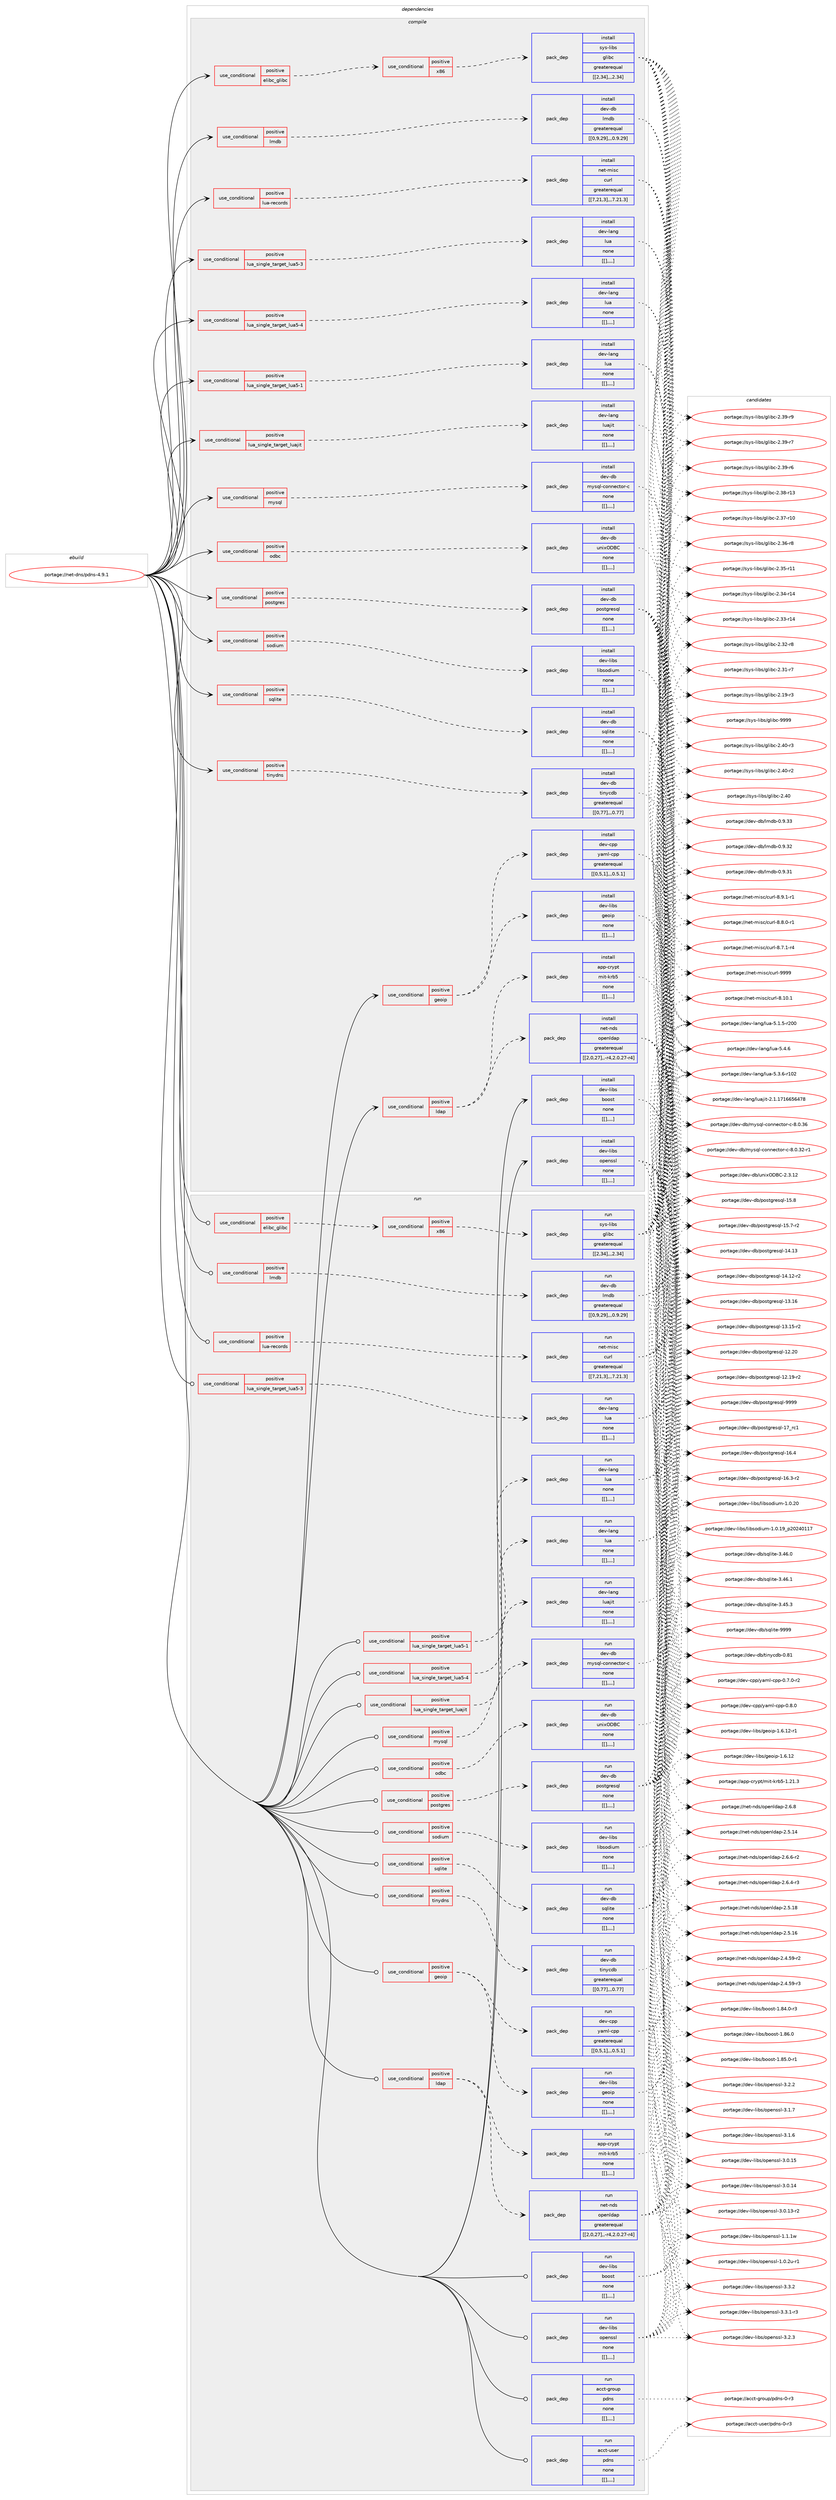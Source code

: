 digraph prolog {

# *************
# Graph options
# *************

newrank=true;
concentrate=true;
compound=true;
graph [rankdir=LR,fontname=Helvetica,fontsize=10,ranksep=1.5];#, ranksep=2.5, nodesep=0.2];
edge  [arrowhead=vee];
node  [fontname=Helvetica,fontsize=10];

# **********
# The ebuild
# **********

subgraph cluster_leftcol {
color=gray;
label=<<i>ebuild</i>>;
id [label="portage://net-dns/pdns-4.9.1", color=red, width=4, href="../net-dns/pdns-4.9.1.svg"];
}

# ****************
# The dependencies
# ****************

subgraph cluster_midcol {
color=gray;
label=<<i>dependencies</i>>;
subgraph cluster_compile {
fillcolor="#eeeeee";
style=filled;
label=<<i>compile</i>>;
subgraph cond94053 {
dependency357903 [label=<<TABLE BORDER="0" CELLBORDER="1" CELLSPACING="0" CELLPADDING="4"><TR><TD ROWSPAN="3" CELLPADDING="10">use_conditional</TD></TR><TR><TD>positive</TD></TR><TR><TD>elibc_glibc</TD></TR></TABLE>>, shape=none, color=red];
subgraph cond94054 {
dependency357904 [label=<<TABLE BORDER="0" CELLBORDER="1" CELLSPACING="0" CELLPADDING="4"><TR><TD ROWSPAN="3" CELLPADDING="10">use_conditional</TD></TR><TR><TD>positive</TD></TR><TR><TD>x86</TD></TR></TABLE>>, shape=none, color=red];
subgraph pack261220 {
dependency357905 [label=<<TABLE BORDER="0" CELLBORDER="1" CELLSPACING="0" CELLPADDING="4" WIDTH="220"><TR><TD ROWSPAN="6" CELLPADDING="30">pack_dep</TD></TR><TR><TD WIDTH="110">install</TD></TR><TR><TD>sys-libs</TD></TR><TR><TD>glibc</TD></TR><TR><TD>greaterequal</TD></TR><TR><TD>[[2,34],,,2.34]</TD></TR></TABLE>>, shape=none, color=blue];
}
dependency357904:e -> dependency357905:w [weight=20,style="dashed",arrowhead="vee"];
}
dependency357903:e -> dependency357904:w [weight=20,style="dashed",arrowhead="vee"];
}
id:e -> dependency357903:w [weight=20,style="solid",arrowhead="vee"];
subgraph cond94055 {
dependency357906 [label=<<TABLE BORDER="0" CELLBORDER="1" CELLSPACING="0" CELLPADDING="4"><TR><TD ROWSPAN="3" CELLPADDING="10">use_conditional</TD></TR><TR><TD>positive</TD></TR><TR><TD>geoip</TD></TR></TABLE>>, shape=none, color=red];
subgraph pack261221 {
dependency357907 [label=<<TABLE BORDER="0" CELLBORDER="1" CELLSPACING="0" CELLPADDING="4" WIDTH="220"><TR><TD ROWSPAN="6" CELLPADDING="30">pack_dep</TD></TR><TR><TD WIDTH="110">install</TD></TR><TR><TD>dev-cpp</TD></TR><TR><TD>yaml-cpp</TD></TR><TR><TD>greaterequal</TD></TR><TR><TD>[[0,5,1],,,0.5.1]</TD></TR></TABLE>>, shape=none, color=blue];
}
dependency357906:e -> dependency357907:w [weight=20,style="dashed",arrowhead="vee"];
subgraph pack261222 {
dependency357908 [label=<<TABLE BORDER="0" CELLBORDER="1" CELLSPACING="0" CELLPADDING="4" WIDTH="220"><TR><TD ROWSPAN="6" CELLPADDING="30">pack_dep</TD></TR><TR><TD WIDTH="110">install</TD></TR><TR><TD>dev-libs</TD></TR><TR><TD>geoip</TD></TR><TR><TD>none</TD></TR><TR><TD>[[],,,,]</TD></TR></TABLE>>, shape=none, color=blue];
}
dependency357906:e -> dependency357908:w [weight=20,style="dashed",arrowhead="vee"];
}
id:e -> dependency357906:w [weight=20,style="solid",arrowhead="vee"];
subgraph cond94056 {
dependency357909 [label=<<TABLE BORDER="0" CELLBORDER="1" CELLSPACING="0" CELLPADDING="4"><TR><TD ROWSPAN="3" CELLPADDING="10">use_conditional</TD></TR><TR><TD>positive</TD></TR><TR><TD>ldap</TD></TR></TABLE>>, shape=none, color=red];
subgraph pack261223 {
dependency357910 [label=<<TABLE BORDER="0" CELLBORDER="1" CELLSPACING="0" CELLPADDING="4" WIDTH="220"><TR><TD ROWSPAN="6" CELLPADDING="30">pack_dep</TD></TR><TR><TD WIDTH="110">install</TD></TR><TR><TD>net-nds</TD></TR><TR><TD>openldap</TD></TR><TR><TD>greaterequal</TD></TR><TR><TD>[[2,0,27],,-r4,2.0.27-r4]</TD></TR></TABLE>>, shape=none, color=blue];
}
dependency357909:e -> dependency357910:w [weight=20,style="dashed",arrowhead="vee"];
subgraph pack261224 {
dependency357911 [label=<<TABLE BORDER="0" CELLBORDER="1" CELLSPACING="0" CELLPADDING="4" WIDTH="220"><TR><TD ROWSPAN="6" CELLPADDING="30">pack_dep</TD></TR><TR><TD WIDTH="110">install</TD></TR><TR><TD>app-crypt</TD></TR><TR><TD>mit-krb5</TD></TR><TR><TD>none</TD></TR><TR><TD>[[],,,,]</TD></TR></TABLE>>, shape=none, color=blue];
}
dependency357909:e -> dependency357911:w [weight=20,style="dashed",arrowhead="vee"];
}
id:e -> dependency357909:w [weight=20,style="solid",arrowhead="vee"];
subgraph cond94057 {
dependency357912 [label=<<TABLE BORDER="0" CELLBORDER="1" CELLSPACING="0" CELLPADDING="4"><TR><TD ROWSPAN="3" CELLPADDING="10">use_conditional</TD></TR><TR><TD>positive</TD></TR><TR><TD>lmdb</TD></TR></TABLE>>, shape=none, color=red];
subgraph pack261225 {
dependency357913 [label=<<TABLE BORDER="0" CELLBORDER="1" CELLSPACING="0" CELLPADDING="4" WIDTH="220"><TR><TD ROWSPAN="6" CELLPADDING="30">pack_dep</TD></TR><TR><TD WIDTH="110">install</TD></TR><TR><TD>dev-db</TD></TR><TR><TD>lmdb</TD></TR><TR><TD>greaterequal</TD></TR><TR><TD>[[0,9,29],,,0.9.29]</TD></TR></TABLE>>, shape=none, color=blue];
}
dependency357912:e -> dependency357913:w [weight=20,style="dashed",arrowhead="vee"];
}
id:e -> dependency357912:w [weight=20,style="solid",arrowhead="vee"];
subgraph cond94058 {
dependency357914 [label=<<TABLE BORDER="0" CELLBORDER="1" CELLSPACING="0" CELLPADDING="4"><TR><TD ROWSPAN="3" CELLPADDING="10">use_conditional</TD></TR><TR><TD>positive</TD></TR><TR><TD>lua-records</TD></TR></TABLE>>, shape=none, color=red];
subgraph pack261226 {
dependency357915 [label=<<TABLE BORDER="0" CELLBORDER="1" CELLSPACING="0" CELLPADDING="4" WIDTH="220"><TR><TD ROWSPAN="6" CELLPADDING="30">pack_dep</TD></TR><TR><TD WIDTH="110">install</TD></TR><TR><TD>net-misc</TD></TR><TR><TD>curl</TD></TR><TR><TD>greaterequal</TD></TR><TR><TD>[[7,21,3],,,7.21.3]</TD></TR></TABLE>>, shape=none, color=blue];
}
dependency357914:e -> dependency357915:w [weight=20,style="dashed",arrowhead="vee"];
}
id:e -> dependency357914:w [weight=20,style="solid",arrowhead="vee"];
subgraph cond94059 {
dependency357916 [label=<<TABLE BORDER="0" CELLBORDER="1" CELLSPACING="0" CELLPADDING="4"><TR><TD ROWSPAN="3" CELLPADDING="10">use_conditional</TD></TR><TR><TD>positive</TD></TR><TR><TD>lua_single_target_lua5-1</TD></TR></TABLE>>, shape=none, color=red];
subgraph pack261227 {
dependency357917 [label=<<TABLE BORDER="0" CELLBORDER="1" CELLSPACING="0" CELLPADDING="4" WIDTH="220"><TR><TD ROWSPAN="6" CELLPADDING="30">pack_dep</TD></TR><TR><TD WIDTH="110">install</TD></TR><TR><TD>dev-lang</TD></TR><TR><TD>lua</TD></TR><TR><TD>none</TD></TR><TR><TD>[[],,,,]</TD></TR></TABLE>>, shape=none, color=blue];
}
dependency357916:e -> dependency357917:w [weight=20,style="dashed",arrowhead="vee"];
}
id:e -> dependency357916:w [weight=20,style="solid",arrowhead="vee"];
subgraph cond94060 {
dependency357918 [label=<<TABLE BORDER="0" CELLBORDER="1" CELLSPACING="0" CELLPADDING="4"><TR><TD ROWSPAN="3" CELLPADDING="10">use_conditional</TD></TR><TR><TD>positive</TD></TR><TR><TD>lua_single_target_lua5-3</TD></TR></TABLE>>, shape=none, color=red];
subgraph pack261228 {
dependency357919 [label=<<TABLE BORDER="0" CELLBORDER="1" CELLSPACING="0" CELLPADDING="4" WIDTH="220"><TR><TD ROWSPAN="6" CELLPADDING="30">pack_dep</TD></TR><TR><TD WIDTH="110">install</TD></TR><TR><TD>dev-lang</TD></TR><TR><TD>lua</TD></TR><TR><TD>none</TD></TR><TR><TD>[[],,,,]</TD></TR></TABLE>>, shape=none, color=blue];
}
dependency357918:e -> dependency357919:w [weight=20,style="dashed",arrowhead="vee"];
}
id:e -> dependency357918:w [weight=20,style="solid",arrowhead="vee"];
subgraph cond94061 {
dependency357920 [label=<<TABLE BORDER="0" CELLBORDER="1" CELLSPACING="0" CELLPADDING="4"><TR><TD ROWSPAN="3" CELLPADDING="10">use_conditional</TD></TR><TR><TD>positive</TD></TR><TR><TD>lua_single_target_lua5-4</TD></TR></TABLE>>, shape=none, color=red];
subgraph pack261229 {
dependency357921 [label=<<TABLE BORDER="0" CELLBORDER="1" CELLSPACING="0" CELLPADDING="4" WIDTH="220"><TR><TD ROWSPAN="6" CELLPADDING="30">pack_dep</TD></TR><TR><TD WIDTH="110">install</TD></TR><TR><TD>dev-lang</TD></TR><TR><TD>lua</TD></TR><TR><TD>none</TD></TR><TR><TD>[[],,,,]</TD></TR></TABLE>>, shape=none, color=blue];
}
dependency357920:e -> dependency357921:w [weight=20,style="dashed",arrowhead="vee"];
}
id:e -> dependency357920:w [weight=20,style="solid",arrowhead="vee"];
subgraph cond94062 {
dependency357922 [label=<<TABLE BORDER="0" CELLBORDER="1" CELLSPACING="0" CELLPADDING="4"><TR><TD ROWSPAN="3" CELLPADDING="10">use_conditional</TD></TR><TR><TD>positive</TD></TR><TR><TD>lua_single_target_luajit</TD></TR></TABLE>>, shape=none, color=red];
subgraph pack261230 {
dependency357923 [label=<<TABLE BORDER="0" CELLBORDER="1" CELLSPACING="0" CELLPADDING="4" WIDTH="220"><TR><TD ROWSPAN="6" CELLPADDING="30">pack_dep</TD></TR><TR><TD WIDTH="110">install</TD></TR><TR><TD>dev-lang</TD></TR><TR><TD>luajit</TD></TR><TR><TD>none</TD></TR><TR><TD>[[],,,,]</TD></TR></TABLE>>, shape=none, color=blue];
}
dependency357922:e -> dependency357923:w [weight=20,style="dashed",arrowhead="vee"];
}
id:e -> dependency357922:w [weight=20,style="solid",arrowhead="vee"];
subgraph cond94063 {
dependency357924 [label=<<TABLE BORDER="0" CELLBORDER="1" CELLSPACING="0" CELLPADDING="4"><TR><TD ROWSPAN="3" CELLPADDING="10">use_conditional</TD></TR><TR><TD>positive</TD></TR><TR><TD>mysql</TD></TR></TABLE>>, shape=none, color=red];
subgraph pack261231 {
dependency357925 [label=<<TABLE BORDER="0" CELLBORDER="1" CELLSPACING="0" CELLPADDING="4" WIDTH="220"><TR><TD ROWSPAN="6" CELLPADDING="30">pack_dep</TD></TR><TR><TD WIDTH="110">install</TD></TR><TR><TD>dev-db</TD></TR><TR><TD>mysql-connector-c</TD></TR><TR><TD>none</TD></TR><TR><TD>[[],,,,]</TD></TR></TABLE>>, shape=none, color=blue];
}
dependency357924:e -> dependency357925:w [weight=20,style="dashed",arrowhead="vee"];
}
id:e -> dependency357924:w [weight=20,style="solid",arrowhead="vee"];
subgraph cond94064 {
dependency357926 [label=<<TABLE BORDER="0" CELLBORDER="1" CELLSPACING="0" CELLPADDING="4"><TR><TD ROWSPAN="3" CELLPADDING="10">use_conditional</TD></TR><TR><TD>positive</TD></TR><TR><TD>odbc</TD></TR></TABLE>>, shape=none, color=red];
subgraph pack261232 {
dependency357927 [label=<<TABLE BORDER="0" CELLBORDER="1" CELLSPACING="0" CELLPADDING="4" WIDTH="220"><TR><TD ROWSPAN="6" CELLPADDING="30">pack_dep</TD></TR><TR><TD WIDTH="110">install</TD></TR><TR><TD>dev-db</TD></TR><TR><TD>unixODBC</TD></TR><TR><TD>none</TD></TR><TR><TD>[[],,,,]</TD></TR></TABLE>>, shape=none, color=blue];
}
dependency357926:e -> dependency357927:w [weight=20,style="dashed",arrowhead="vee"];
}
id:e -> dependency357926:w [weight=20,style="solid",arrowhead="vee"];
subgraph cond94065 {
dependency357928 [label=<<TABLE BORDER="0" CELLBORDER="1" CELLSPACING="0" CELLPADDING="4"><TR><TD ROWSPAN="3" CELLPADDING="10">use_conditional</TD></TR><TR><TD>positive</TD></TR><TR><TD>postgres</TD></TR></TABLE>>, shape=none, color=red];
subgraph pack261233 {
dependency357929 [label=<<TABLE BORDER="0" CELLBORDER="1" CELLSPACING="0" CELLPADDING="4" WIDTH="220"><TR><TD ROWSPAN="6" CELLPADDING="30">pack_dep</TD></TR><TR><TD WIDTH="110">install</TD></TR><TR><TD>dev-db</TD></TR><TR><TD>postgresql</TD></TR><TR><TD>none</TD></TR><TR><TD>[[],,,,]</TD></TR></TABLE>>, shape=none, color=blue];
}
dependency357928:e -> dependency357929:w [weight=20,style="dashed",arrowhead="vee"];
}
id:e -> dependency357928:w [weight=20,style="solid",arrowhead="vee"];
subgraph cond94066 {
dependency357930 [label=<<TABLE BORDER="0" CELLBORDER="1" CELLSPACING="0" CELLPADDING="4"><TR><TD ROWSPAN="3" CELLPADDING="10">use_conditional</TD></TR><TR><TD>positive</TD></TR><TR><TD>sodium</TD></TR></TABLE>>, shape=none, color=red];
subgraph pack261234 {
dependency357931 [label=<<TABLE BORDER="0" CELLBORDER="1" CELLSPACING="0" CELLPADDING="4" WIDTH="220"><TR><TD ROWSPAN="6" CELLPADDING="30">pack_dep</TD></TR><TR><TD WIDTH="110">install</TD></TR><TR><TD>dev-libs</TD></TR><TR><TD>libsodium</TD></TR><TR><TD>none</TD></TR><TR><TD>[[],,,,]</TD></TR></TABLE>>, shape=none, color=blue];
}
dependency357930:e -> dependency357931:w [weight=20,style="dashed",arrowhead="vee"];
}
id:e -> dependency357930:w [weight=20,style="solid",arrowhead="vee"];
subgraph cond94067 {
dependency357932 [label=<<TABLE BORDER="0" CELLBORDER="1" CELLSPACING="0" CELLPADDING="4"><TR><TD ROWSPAN="3" CELLPADDING="10">use_conditional</TD></TR><TR><TD>positive</TD></TR><TR><TD>sqlite</TD></TR></TABLE>>, shape=none, color=red];
subgraph pack261235 {
dependency357933 [label=<<TABLE BORDER="0" CELLBORDER="1" CELLSPACING="0" CELLPADDING="4" WIDTH="220"><TR><TD ROWSPAN="6" CELLPADDING="30">pack_dep</TD></TR><TR><TD WIDTH="110">install</TD></TR><TR><TD>dev-db</TD></TR><TR><TD>sqlite</TD></TR><TR><TD>none</TD></TR><TR><TD>[[],,,,]</TD></TR></TABLE>>, shape=none, color=blue];
}
dependency357932:e -> dependency357933:w [weight=20,style="dashed",arrowhead="vee"];
}
id:e -> dependency357932:w [weight=20,style="solid",arrowhead="vee"];
subgraph cond94068 {
dependency357934 [label=<<TABLE BORDER="0" CELLBORDER="1" CELLSPACING="0" CELLPADDING="4"><TR><TD ROWSPAN="3" CELLPADDING="10">use_conditional</TD></TR><TR><TD>positive</TD></TR><TR><TD>tinydns</TD></TR></TABLE>>, shape=none, color=red];
subgraph pack261236 {
dependency357935 [label=<<TABLE BORDER="0" CELLBORDER="1" CELLSPACING="0" CELLPADDING="4" WIDTH="220"><TR><TD ROWSPAN="6" CELLPADDING="30">pack_dep</TD></TR><TR><TD WIDTH="110">install</TD></TR><TR><TD>dev-db</TD></TR><TR><TD>tinycdb</TD></TR><TR><TD>greaterequal</TD></TR><TR><TD>[[0,77],,,0.77]</TD></TR></TABLE>>, shape=none, color=blue];
}
dependency357934:e -> dependency357935:w [weight=20,style="dashed",arrowhead="vee"];
}
id:e -> dependency357934:w [weight=20,style="solid",arrowhead="vee"];
subgraph pack261237 {
dependency357936 [label=<<TABLE BORDER="0" CELLBORDER="1" CELLSPACING="0" CELLPADDING="4" WIDTH="220"><TR><TD ROWSPAN="6" CELLPADDING="30">pack_dep</TD></TR><TR><TD WIDTH="110">install</TD></TR><TR><TD>dev-libs</TD></TR><TR><TD>boost</TD></TR><TR><TD>none</TD></TR><TR><TD>[[],,,,]</TD></TR></TABLE>>, shape=none, color=blue];
}
id:e -> dependency357936:w [weight=20,style="solid",arrowhead="vee"];
subgraph pack261238 {
dependency357937 [label=<<TABLE BORDER="0" CELLBORDER="1" CELLSPACING="0" CELLPADDING="4" WIDTH="220"><TR><TD ROWSPAN="6" CELLPADDING="30">pack_dep</TD></TR><TR><TD WIDTH="110">install</TD></TR><TR><TD>dev-libs</TD></TR><TR><TD>openssl</TD></TR><TR><TD>none</TD></TR><TR><TD>[[],,,,]</TD></TR></TABLE>>, shape=none, color=blue];
}
id:e -> dependency357937:w [weight=20,style="solid",arrowhead="vee"];
}
subgraph cluster_compileandrun {
fillcolor="#eeeeee";
style=filled;
label=<<i>compile and run</i>>;
}
subgraph cluster_run {
fillcolor="#eeeeee";
style=filled;
label=<<i>run</i>>;
subgraph cond94069 {
dependency357938 [label=<<TABLE BORDER="0" CELLBORDER="1" CELLSPACING="0" CELLPADDING="4"><TR><TD ROWSPAN="3" CELLPADDING="10">use_conditional</TD></TR><TR><TD>positive</TD></TR><TR><TD>elibc_glibc</TD></TR></TABLE>>, shape=none, color=red];
subgraph cond94070 {
dependency357939 [label=<<TABLE BORDER="0" CELLBORDER="1" CELLSPACING="0" CELLPADDING="4"><TR><TD ROWSPAN="3" CELLPADDING="10">use_conditional</TD></TR><TR><TD>positive</TD></TR><TR><TD>x86</TD></TR></TABLE>>, shape=none, color=red];
subgraph pack261239 {
dependency357940 [label=<<TABLE BORDER="0" CELLBORDER="1" CELLSPACING="0" CELLPADDING="4" WIDTH="220"><TR><TD ROWSPAN="6" CELLPADDING="30">pack_dep</TD></TR><TR><TD WIDTH="110">run</TD></TR><TR><TD>sys-libs</TD></TR><TR><TD>glibc</TD></TR><TR><TD>greaterequal</TD></TR><TR><TD>[[2,34],,,2.34]</TD></TR></TABLE>>, shape=none, color=blue];
}
dependency357939:e -> dependency357940:w [weight=20,style="dashed",arrowhead="vee"];
}
dependency357938:e -> dependency357939:w [weight=20,style="dashed",arrowhead="vee"];
}
id:e -> dependency357938:w [weight=20,style="solid",arrowhead="odot"];
subgraph cond94071 {
dependency357941 [label=<<TABLE BORDER="0" CELLBORDER="1" CELLSPACING="0" CELLPADDING="4"><TR><TD ROWSPAN="3" CELLPADDING="10">use_conditional</TD></TR><TR><TD>positive</TD></TR><TR><TD>geoip</TD></TR></TABLE>>, shape=none, color=red];
subgraph pack261240 {
dependency357942 [label=<<TABLE BORDER="0" CELLBORDER="1" CELLSPACING="0" CELLPADDING="4" WIDTH="220"><TR><TD ROWSPAN="6" CELLPADDING="30">pack_dep</TD></TR><TR><TD WIDTH="110">run</TD></TR><TR><TD>dev-cpp</TD></TR><TR><TD>yaml-cpp</TD></TR><TR><TD>greaterequal</TD></TR><TR><TD>[[0,5,1],,,0.5.1]</TD></TR></TABLE>>, shape=none, color=blue];
}
dependency357941:e -> dependency357942:w [weight=20,style="dashed",arrowhead="vee"];
subgraph pack261241 {
dependency357943 [label=<<TABLE BORDER="0" CELLBORDER="1" CELLSPACING="0" CELLPADDING="4" WIDTH="220"><TR><TD ROWSPAN="6" CELLPADDING="30">pack_dep</TD></TR><TR><TD WIDTH="110">run</TD></TR><TR><TD>dev-libs</TD></TR><TR><TD>geoip</TD></TR><TR><TD>none</TD></TR><TR><TD>[[],,,,]</TD></TR></TABLE>>, shape=none, color=blue];
}
dependency357941:e -> dependency357943:w [weight=20,style="dashed",arrowhead="vee"];
}
id:e -> dependency357941:w [weight=20,style="solid",arrowhead="odot"];
subgraph cond94072 {
dependency357944 [label=<<TABLE BORDER="0" CELLBORDER="1" CELLSPACING="0" CELLPADDING="4"><TR><TD ROWSPAN="3" CELLPADDING="10">use_conditional</TD></TR><TR><TD>positive</TD></TR><TR><TD>ldap</TD></TR></TABLE>>, shape=none, color=red];
subgraph pack261242 {
dependency357945 [label=<<TABLE BORDER="0" CELLBORDER="1" CELLSPACING="0" CELLPADDING="4" WIDTH="220"><TR><TD ROWSPAN="6" CELLPADDING="30">pack_dep</TD></TR><TR><TD WIDTH="110">run</TD></TR><TR><TD>net-nds</TD></TR><TR><TD>openldap</TD></TR><TR><TD>greaterequal</TD></TR><TR><TD>[[2,0,27],,-r4,2.0.27-r4]</TD></TR></TABLE>>, shape=none, color=blue];
}
dependency357944:e -> dependency357945:w [weight=20,style="dashed",arrowhead="vee"];
subgraph pack261243 {
dependency357946 [label=<<TABLE BORDER="0" CELLBORDER="1" CELLSPACING="0" CELLPADDING="4" WIDTH="220"><TR><TD ROWSPAN="6" CELLPADDING="30">pack_dep</TD></TR><TR><TD WIDTH="110">run</TD></TR><TR><TD>app-crypt</TD></TR><TR><TD>mit-krb5</TD></TR><TR><TD>none</TD></TR><TR><TD>[[],,,,]</TD></TR></TABLE>>, shape=none, color=blue];
}
dependency357944:e -> dependency357946:w [weight=20,style="dashed",arrowhead="vee"];
}
id:e -> dependency357944:w [weight=20,style="solid",arrowhead="odot"];
subgraph cond94073 {
dependency357947 [label=<<TABLE BORDER="0" CELLBORDER="1" CELLSPACING="0" CELLPADDING="4"><TR><TD ROWSPAN="3" CELLPADDING="10">use_conditional</TD></TR><TR><TD>positive</TD></TR><TR><TD>lmdb</TD></TR></TABLE>>, shape=none, color=red];
subgraph pack261244 {
dependency357948 [label=<<TABLE BORDER="0" CELLBORDER="1" CELLSPACING="0" CELLPADDING="4" WIDTH="220"><TR><TD ROWSPAN="6" CELLPADDING="30">pack_dep</TD></TR><TR><TD WIDTH="110">run</TD></TR><TR><TD>dev-db</TD></TR><TR><TD>lmdb</TD></TR><TR><TD>greaterequal</TD></TR><TR><TD>[[0,9,29],,,0.9.29]</TD></TR></TABLE>>, shape=none, color=blue];
}
dependency357947:e -> dependency357948:w [weight=20,style="dashed",arrowhead="vee"];
}
id:e -> dependency357947:w [weight=20,style="solid",arrowhead="odot"];
subgraph cond94074 {
dependency357949 [label=<<TABLE BORDER="0" CELLBORDER="1" CELLSPACING="0" CELLPADDING="4"><TR><TD ROWSPAN="3" CELLPADDING="10">use_conditional</TD></TR><TR><TD>positive</TD></TR><TR><TD>lua-records</TD></TR></TABLE>>, shape=none, color=red];
subgraph pack261245 {
dependency357950 [label=<<TABLE BORDER="0" CELLBORDER="1" CELLSPACING="0" CELLPADDING="4" WIDTH="220"><TR><TD ROWSPAN="6" CELLPADDING="30">pack_dep</TD></TR><TR><TD WIDTH="110">run</TD></TR><TR><TD>net-misc</TD></TR><TR><TD>curl</TD></TR><TR><TD>greaterequal</TD></TR><TR><TD>[[7,21,3],,,7.21.3]</TD></TR></TABLE>>, shape=none, color=blue];
}
dependency357949:e -> dependency357950:w [weight=20,style="dashed",arrowhead="vee"];
}
id:e -> dependency357949:w [weight=20,style="solid",arrowhead="odot"];
subgraph cond94075 {
dependency357951 [label=<<TABLE BORDER="0" CELLBORDER="1" CELLSPACING="0" CELLPADDING="4"><TR><TD ROWSPAN="3" CELLPADDING="10">use_conditional</TD></TR><TR><TD>positive</TD></TR><TR><TD>lua_single_target_lua5-1</TD></TR></TABLE>>, shape=none, color=red];
subgraph pack261246 {
dependency357952 [label=<<TABLE BORDER="0" CELLBORDER="1" CELLSPACING="0" CELLPADDING="4" WIDTH="220"><TR><TD ROWSPAN="6" CELLPADDING="30">pack_dep</TD></TR><TR><TD WIDTH="110">run</TD></TR><TR><TD>dev-lang</TD></TR><TR><TD>lua</TD></TR><TR><TD>none</TD></TR><TR><TD>[[],,,,]</TD></TR></TABLE>>, shape=none, color=blue];
}
dependency357951:e -> dependency357952:w [weight=20,style="dashed",arrowhead="vee"];
}
id:e -> dependency357951:w [weight=20,style="solid",arrowhead="odot"];
subgraph cond94076 {
dependency357953 [label=<<TABLE BORDER="0" CELLBORDER="1" CELLSPACING="0" CELLPADDING="4"><TR><TD ROWSPAN="3" CELLPADDING="10">use_conditional</TD></TR><TR><TD>positive</TD></TR><TR><TD>lua_single_target_lua5-3</TD></TR></TABLE>>, shape=none, color=red];
subgraph pack261247 {
dependency357954 [label=<<TABLE BORDER="0" CELLBORDER="1" CELLSPACING="0" CELLPADDING="4" WIDTH="220"><TR><TD ROWSPAN="6" CELLPADDING="30">pack_dep</TD></TR><TR><TD WIDTH="110">run</TD></TR><TR><TD>dev-lang</TD></TR><TR><TD>lua</TD></TR><TR><TD>none</TD></TR><TR><TD>[[],,,,]</TD></TR></TABLE>>, shape=none, color=blue];
}
dependency357953:e -> dependency357954:w [weight=20,style="dashed",arrowhead="vee"];
}
id:e -> dependency357953:w [weight=20,style="solid",arrowhead="odot"];
subgraph cond94077 {
dependency357955 [label=<<TABLE BORDER="0" CELLBORDER="1" CELLSPACING="0" CELLPADDING="4"><TR><TD ROWSPAN="3" CELLPADDING="10">use_conditional</TD></TR><TR><TD>positive</TD></TR><TR><TD>lua_single_target_lua5-4</TD></TR></TABLE>>, shape=none, color=red];
subgraph pack261248 {
dependency357956 [label=<<TABLE BORDER="0" CELLBORDER="1" CELLSPACING="0" CELLPADDING="4" WIDTH="220"><TR><TD ROWSPAN="6" CELLPADDING="30">pack_dep</TD></TR><TR><TD WIDTH="110">run</TD></TR><TR><TD>dev-lang</TD></TR><TR><TD>lua</TD></TR><TR><TD>none</TD></TR><TR><TD>[[],,,,]</TD></TR></TABLE>>, shape=none, color=blue];
}
dependency357955:e -> dependency357956:w [weight=20,style="dashed",arrowhead="vee"];
}
id:e -> dependency357955:w [weight=20,style="solid",arrowhead="odot"];
subgraph cond94078 {
dependency357957 [label=<<TABLE BORDER="0" CELLBORDER="1" CELLSPACING="0" CELLPADDING="4"><TR><TD ROWSPAN="3" CELLPADDING="10">use_conditional</TD></TR><TR><TD>positive</TD></TR><TR><TD>lua_single_target_luajit</TD></TR></TABLE>>, shape=none, color=red];
subgraph pack261249 {
dependency357958 [label=<<TABLE BORDER="0" CELLBORDER="1" CELLSPACING="0" CELLPADDING="4" WIDTH="220"><TR><TD ROWSPAN="6" CELLPADDING="30">pack_dep</TD></TR><TR><TD WIDTH="110">run</TD></TR><TR><TD>dev-lang</TD></TR><TR><TD>luajit</TD></TR><TR><TD>none</TD></TR><TR><TD>[[],,,,]</TD></TR></TABLE>>, shape=none, color=blue];
}
dependency357957:e -> dependency357958:w [weight=20,style="dashed",arrowhead="vee"];
}
id:e -> dependency357957:w [weight=20,style="solid",arrowhead="odot"];
subgraph cond94079 {
dependency357959 [label=<<TABLE BORDER="0" CELLBORDER="1" CELLSPACING="0" CELLPADDING="4"><TR><TD ROWSPAN="3" CELLPADDING="10">use_conditional</TD></TR><TR><TD>positive</TD></TR><TR><TD>mysql</TD></TR></TABLE>>, shape=none, color=red];
subgraph pack261250 {
dependency357960 [label=<<TABLE BORDER="0" CELLBORDER="1" CELLSPACING="0" CELLPADDING="4" WIDTH="220"><TR><TD ROWSPAN="6" CELLPADDING="30">pack_dep</TD></TR><TR><TD WIDTH="110">run</TD></TR><TR><TD>dev-db</TD></TR><TR><TD>mysql-connector-c</TD></TR><TR><TD>none</TD></TR><TR><TD>[[],,,,]</TD></TR></TABLE>>, shape=none, color=blue];
}
dependency357959:e -> dependency357960:w [weight=20,style="dashed",arrowhead="vee"];
}
id:e -> dependency357959:w [weight=20,style="solid",arrowhead="odot"];
subgraph cond94080 {
dependency357961 [label=<<TABLE BORDER="0" CELLBORDER="1" CELLSPACING="0" CELLPADDING="4"><TR><TD ROWSPAN="3" CELLPADDING="10">use_conditional</TD></TR><TR><TD>positive</TD></TR><TR><TD>odbc</TD></TR></TABLE>>, shape=none, color=red];
subgraph pack261251 {
dependency357962 [label=<<TABLE BORDER="0" CELLBORDER="1" CELLSPACING="0" CELLPADDING="4" WIDTH="220"><TR><TD ROWSPAN="6" CELLPADDING="30">pack_dep</TD></TR><TR><TD WIDTH="110">run</TD></TR><TR><TD>dev-db</TD></TR><TR><TD>unixODBC</TD></TR><TR><TD>none</TD></TR><TR><TD>[[],,,,]</TD></TR></TABLE>>, shape=none, color=blue];
}
dependency357961:e -> dependency357962:w [weight=20,style="dashed",arrowhead="vee"];
}
id:e -> dependency357961:w [weight=20,style="solid",arrowhead="odot"];
subgraph cond94081 {
dependency357963 [label=<<TABLE BORDER="0" CELLBORDER="1" CELLSPACING="0" CELLPADDING="4"><TR><TD ROWSPAN="3" CELLPADDING="10">use_conditional</TD></TR><TR><TD>positive</TD></TR><TR><TD>postgres</TD></TR></TABLE>>, shape=none, color=red];
subgraph pack261252 {
dependency357964 [label=<<TABLE BORDER="0" CELLBORDER="1" CELLSPACING="0" CELLPADDING="4" WIDTH="220"><TR><TD ROWSPAN="6" CELLPADDING="30">pack_dep</TD></TR><TR><TD WIDTH="110">run</TD></TR><TR><TD>dev-db</TD></TR><TR><TD>postgresql</TD></TR><TR><TD>none</TD></TR><TR><TD>[[],,,,]</TD></TR></TABLE>>, shape=none, color=blue];
}
dependency357963:e -> dependency357964:w [weight=20,style="dashed",arrowhead="vee"];
}
id:e -> dependency357963:w [weight=20,style="solid",arrowhead="odot"];
subgraph cond94082 {
dependency357965 [label=<<TABLE BORDER="0" CELLBORDER="1" CELLSPACING="0" CELLPADDING="4"><TR><TD ROWSPAN="3" CELLPADDING="10">use_conditional</TD></TR><TR><TD>positive</TD></TR><TR><TD>sodium</TD></TR></TABLE>>, shape=none, color=red];
subgraph pack261253 {
dependency357966 [label=<<TABLE BORDER="0" CELLBORDER="1" CELLSPACING="0" CELLPADDING="4" WIDTH="220"><TR><TD ROWSPAN="6" CELLPADDING="30">pack_dep</TD></TR><TR><TD WIDTH="110">run</TD></TR><TR><TD>dev-libs</TD></TR><TR><TD>libsodium</TD></TR><TR><TD>none</TD></TR><TR><TD>[[],,,,]</TD></TR></TABLE>>, shape=none, color=blue];
}
dependency357965:e -> dependency357966:w [weight=20,style="dashed",arrowhead="vee"];
}
id:e -> dependency357965:w [weight=20,style="solid",arrowhead="odot"];
subgraph cond94083 {
dependency357967 [label=<<TABLE BORDER="0" CELLBORDER="1" CELLSPACING="0" CELLPADDING="4"><TR><TD ROWSPAN="3" CELLPADDING="10">use_conditional</TD></TR><TR><TD>positive</TD></TR><TR><TD>sqlite</TD></TR></TABLE>>, shape=none, color=red];
subgraph pack261254 {
dependency357968 [label=<<TABLE BORDER="0" CELLBORDER="1" CELLSPACING="0" CELLPADDING="4" WIDTH="220"><TR><TD ROWSPAN="6" CELLPADDING="30">pack_dep</TD></TR><TR><TD WIDTH="110">run</TD></TR><TR><TD>dev-db</TD></TR><TR><TD>sqlite</TD></TR><TR><TD>none</TD></TR><TR><TD>[[],,,,]</TD></TR></TABLE>>, shape=none, color=blue];
}
dependency357967:e -> dependency357968:w [weight=20,style="dashed",arrowhead="vee"];
}
id:e -> dependency357967:w [weight=20,style="solid",arrowhead="odot"];
subgraph cond94084 {
dependency357969 [label=<<TABLE BORDER="0" CELLBORDER="1" CELLSPACING="0" CELLPADDING="4"><TR><TD ROWSPAN="3" CELLPADDING="10">use_conditional</TD></TR><TR><TD>positive</TD></TR><TR><TD>tinydns</TD></TR></TABLE>>, shape=none, color=red];
subgraph pack261255 {
dependency357970 [label=<<TABLE BORDER="0" CELLBORDER="1" CELLSPACING="0" CELLPADDING="4" WIDTH="220"><TR><TD ROWSPAN="6" CELLPADDING="30">pack_dep</TD></TR><TR><TD WIDTH="110">run</TD></TR><TR><TD>dev-db</TD></TR><TR><TD>tinycdb</TD></TR><TR><TD>greaterequal</TD></TR><TR><TD>[[0,77],,,0.77]</TD></TR></TABLE>>, shape=none, color=blue];
}
dependency357969:e -> dependency357970:w [weight=20,style="dashed",arrowhead="vee"];
}
id:e -> dependency357969:w [weight=20,style="solid",arrowhead="odot"];
subgraph pack261256 {
dependency357971 [label=<<TABLE BORDER="0" CELLBORDER="1" CELLSPACING="0" CELLPADDING="4" WIDTH="220"><TR><TD ROWSPAN="6" CELLPADDING="30">pack_dep</TD></TR><TR><TD WIDTH="110">run</TD></TR><TR><TD>acct-group</TD></TR><TR><TD>pdns</TD></TR><TR><TD>none</TD></TR><TR><TD>[[],,,,]</TD></TR></TABLE>>, shape=none, color=blue];
}
id:e -> dependency357971:w [weight=20,style="solid",arrowhead="odot"];
subgraph pack261257 {
dependency357972 [label=<<TABLE BORDER="0" CELLBORDER="1" CELLSPACING="0" CELLPADDING="4" WIDTH="220"><TR><TD ROWSPAN="6" CELLPADDING="30">pack_dep</TD></TR><TR><TD WIDTH="110">run</TD></TR><TR><TD>acct-user</TD></TR><TR><TD>pdns</TD></TR><TR><TD>none</TD></TR><TR><TD>[[],,,,]</TD></TR></TABLE>>, shape=none, color=blue];
}
id:e -> dependency357972:w [weight=20,style="solid",arrowhead="odot"];
subgraph pack261258 {
dependency357973 [label=<<TABLE BORDER="0" CELLBORDER="1" CELLSPACING="0" CELLPADDING="4" WIDTH="220"><TR><TD ROWSPAN="6" CELLPADDING="30">pack_dep</TD></TR><TR><TD WIDTH="110">run</TD></TR><TR><TD>dev-libs</TD></TR><TR><TD>boost</TD></TR><TR><TD>none</TD></TR><TR><TD>[[],,,,]</TD></TR></TABLE>>, shape=none, color=blue];
}
id:e -> dependency357973:w [weight=20,style="solid",arrowhead="odot"];
subgraph pack261259 {
dependency357974 [label=<<TABLE BORDER="0" CELLBORDER="1" CELLSPACING="0" CELLPADDING="4" WIDTH="220"><TR><TD ROWSPAN="6" CELLPADDING="30">pack_dep</TD></TR><TR><TD WIDTH="110">run</TD></TR><TR><TD>dev-libs</TD></TR><TR><TD>openssl</TD></TR><TR><TD>none</TD></TR><TR><TD>[[],,,,]</TD></TR></TABLE>>, shape=none, color=blue];
}
id:e -> dependency357974:w [weight=20,style="solid",arrowhead="odot"];
}
}

# **************
# The candidates
# **************

subgraph cluster_choices {
rank=same;
color=gray;
label=<<i>candidates</i>>;

subgraph choice261220 {
color=black;
nodesep=1;
choice11512111545108105981154710310810598994557575757 [label="portage://sys-libs/glibc-9999", color=red, width=4,href="../sys-libs/glibc-9999.svg"];
choice115121115451081059811547103108105989945504652484511451 [label="portage://sys-libs/glibc-2.40-r3", color=red, width=4,href="../sys-libs/glibc-2.40-r3.svg"];
choice115121115451081059811547103108105989945504652484511450 [label="portage://sys-libs/glibc-2.40-r2", color=red, width=4,href="../sys-libs/glibc-2.40-r2.svg"];
choice11512111545108105981154710310810598994550465248 [label="portage://sys-libs/glibc-2.40", color=red, width=4,href="../sys-libs/glibc-2.40.svg"];
choice115121115451081059811547103108105989945504651574511457 [label="portage://sys-libs/glibc-2.39-r9", color=red, width=4,href="../sys-libs/glibc-2.39-r9.svg"];
choice115121115451081059811547103108105989945504651574511455 [label="portage://sys-libs/glibc-2.39-r7", color=red, width=4,href="../sys-libs/glibc-2.39-r7.svg"];
choice115121115451081059811547103108105989945504651574511454 [label="portage://sys-libs/glibc-2.39-r6", color=red, width=4,href="../sys-libs/glibc-2.39-r6.svg"];
choice11512111545108105981154710310810598994550465156451144951 [label="portage://sys-libs/glibc-2.38-r13", color=red, width=4,href="../sys-libs/glibc-2.38-r13.svg"];
choice11512111545108105981154710310810598994550465155451144948 [label="portage://sys-libs/glibc-2.37-r10", color=red, width=4,href="../sys-libs/glibc-2.37-r10.svg"];
choice115121115451081059811547103108105989945504651544511456 [label="portage://sys-libs/glibc-2.36-r8", color=red, width=4,href="../sys-libs/glibc-2.36-r8.svg"];
choice11512111545108105981154710310810598994550465153451144949 [label="portage://sys-libs/glibc-2.35-r11", color=red, width=4,href="../sys-libs/glibc-2.35-r11.svg"];
choice11512111545108105981154710310810598994550465152451144952 [label="portage://sys-libs/glibc-2.34-r14", color=red, width=4,href="../sys-libs/glibc-2.34-r14.svg"];
choice11512111545108105981154710310810598994550465151451144952 [label="portage://sys-libs/glibc-2.33-r14", color=red, width=4,href="../sys-libs/glibc-2.33-r14.svg"];
choice115121115451081059811547103108105989945504651504511456 [label="portage://sys-libs/glibc-2.32-r8", color=red, width=4,href="../sys-libs/glibc-2.32-r8.svg"];
choice115121115451081059811547103108105989945504651494511455 [label="portage://sys-libs/glibc-2.31-r7", color=red, width=4,href="../sys-libs/glibc-2.31-r7.svg"];
choice115121115451081059811547103108105989945504649574511451 [label="portage://sys-libs/glibc-2.19-r3", color=red, width=4,href="../sys-libs/glibc-2.19-r3.svg"];
dependency357905:e -> choice11512111545108105981154710310810598994557575757:w [style=dotted,weight="100"];
dependency357905:e -> choice115121115451081059811547103108105989945504652484511451:w [style=dotted,weight="100"];
dependency357905:e -> choice115121115451081059811547103108105989945504652484511450:w [style=dotted,weight="100"];
dependency357905:e -> choice11512111545108105981154710310810598994550465248:w [style=dotted,weight="100"];
dependency357905:e -> choice115121115451081059811547103108105989945504651574511457:w [style=dotted,weight="100"];
dependency357905:e -> choice115121115451081059811547103108105989945504651574511455:w [style=dotted,weight="100"];
dependency357905:e -> choice115121115451081059811547103108105989945504651574511454:w [style=dotted,weight="100"];
dependency357905:e -> choice11512111545108105981154710310810598994550465156451144951:w [style=dotted,weight="100"];
dependency357905:e -> choice11512111545108105981154710310810598994550465155451144948:w [style=dotted,weight="100"];
dependency357905:e -> choice115121115451081059811547103108105989945504651544511456:w [style=dotted,weight="100"];
dependency357905:e -> choice11512111545108105981154710310810598994550465153451144949:w [style=dotted,weight="100"];
dependency357905:e -> choice11512111545108105981154710310810598994550465152451144952:w [style=dotted,weight="100"];
dependency357905:e -> choice11512111545108105981154710310810598994550465151451144952:w [style=dotted,weight="100"];
dependency357905:e -> choice115121115451081059811547103108105989945504651504511456:w [style=dotted,weight="100"];
dependency357905:e -> choice115121115451081059811547103108105989945504651494511455:w [style=dotted,weight="100"];
dependency357905:e -> choice115121115451081059811547103108105989945504649574511451:w [style=dotted,weight="100"];
}
subgraph choice261221 {
color=black;
nodesep=1;
choice100101118459911211247121971091084599112112454846564648 [label="portage://dev-cpp/yaml-cpp-0.8.0", color=red, width=4,href="../dev-cpp/yaml-cpp-0.8.0.svg"];
choice1001011184599112112471219710910845991121124548465546484511450 [label="portage://dev-cpp/yaml-cpp-0.7.0-r2", color=red, width=4,href="../dev-cpp/yaml-cpp-0.7.0-r2.svg"];
dependency357907:e -> choice100101118459911211247121971091084599112112454846564648:w [style=dotted,weight="100"];
dependency357907:e -> choice1001011184599112112471219710910845991121124548465546484511450:w [style=dotted,weight="100"];
}
subgraph choice261222 {
color=black;
nodesep=1;
choice100101118451081059811547103101111105112454946544649504511449 [label="portage://dev-libs/geoip-1.6.12-r1", color=red, width=4,href="../dev-libs/geoip-1.6.12-r1.svg"];
choice10010111845108105981154710310111110511245494654464950 [label="portage://dev-libs/geoip-1.6.12", color=red, width=4,href="../dev-libs/geoip-1.6.12.svg"];
dependency357908:e -> choice100101118451081059811547103101111105112454946544649504511449:w [style=dotted,weight="100"];
dependency357908:e -> choice10010111845108105981154710310111110511245494654464950:w [style=dotted,weight="100"];
}
subgraph choice261223 {
color=black;
nodesep=1;
choice110101116451101001154711111210111010810097112455046544656 [label="portage://net-nds/openldap-2.6.8", color=red, width=4,href="../net-nds/openldap-2.6.8.svg"];
choice1101011164511010011547111112101110108100971124550465446544511450 [label="portage://net-nds/openldap-2.6.6-r2", color=red, width=4,href="../net-nds/openldap-2.6.6-r2.svg"];
choice1101011164511010011547111112101110108100971124550465446524511451 [label="portage://net-nds/openldap-2.6.4-r3", color=red, width=4,href="../net-nds/openldap-2.6.4-r3.svg"];
choice11010111645110100115471111121011101081009711245504653464956 [label="portage://net-nds/openldap-2.5.18", color=red, width=4,href="../net-nds/openldap-2.5.18.svg"];
choice11010111645110100115471111121011101081009711245504653464954 [label="portage://net-nds/openldap-2.5.16", color=red, width=4,href="../net-nds/openldap-2.5.16.svg"];
choice11010111645110100115471111121011101081009711245504653464952 [label="portage://net-nds/openldap-2.5.14", color=red, width=4,href="../net-nds/openldap-2.5.14.svg"];
choice110101116451101001154711111210111010810097112455046524653574511451 [label="portage://net-nds/openldap-2.4.59-r3", color=red, width=4,href="../net-nds/openldap-2.4.59-r3.svg"];
choice110101116451101001154711111210111010810097112455046524653574511450 [label="portage://net-nds/openldap-2.4.59-r2", color=red, width=4,href="../net-nds/openldap-2.4.59-r2.svg"];
dependency357910:e -> choice110101116451101001154711111210111010810097112455046544656:w [style=dotted,weight="100"];
dependency357910:e -> choice1101011164511010011547111112101110108100971124550465446544511450:w [style=dotted,weight="100"];
dependency357910:e -> choice1101011164511010011547111112101110108100971124550465446524511451:w [style=dotted,weight="100"];
dependency357910:e -> choice11010111645110100115471111121011101081009711245504653464956:w [style=dotted,weight="100"];
dependency357910:e -> choice11010111645110100115471111121011101081009711245504653464954:w [style=dotted,weight="100"];
dependency357910:e -> choice11010111645110100115471111121011101081009711245504653464952:w [style=dotted,weight="100"];
dependency357910:e -> choice110101116451101001154711111210111010810097112455046524653574511451:w [style=dotted,weight="100"];
dependency357910:e -> choice110101116451101001154711111210111010810097112455046524653574511450:w [style=dotted,weight="100"];
}
subgraph choice261224 {
color=black;
nodesep=1;
choice9711211245991141211121164710910511645107114985345494650494651 [label="portage://app-crypt/mit-krb5-1.21.3", color=red, width=4,href="../app-crypt/mit-krb5-1.21.3.svg"];
dependency357911:e -> choice9711211245991141211121164710910511645107114985345494650494651:w [style=dotted,weight="100"];
}
subgraph choice261225 {
color=black;
nodesep=1;
choice1001011184510098471081091009845484657465151 [label="portage://dev-db/lmdb-0.9.33", color=red, width=4,href="../dev-db/lmdb-0.9.33.svg"];
choice1001011184510098471081091009845484657465150 [label="portage://dev-db/lmdb-0.9.32", color=red, width=4,href="../dev-db/lmdb-0.9.32.svg"];
choice1001011184510098471081091009845484657465149 [label="portage://dev-db/lmdb-0.9.31", color=red, width=4,href="../dev-db/lmdb-0.9.31.svg"];
dependency357913:e -> choice1001011184510098471081091009845484657465151:w [style=dotted,weight="100"];
dependency357913:e -> choice1001011184510098471081091009845484657465150:w [style=dotted,weight="100"];
dependency357913:e -> choice1001011184510098471081091009845484657465149:w [style=dotted,weight="100"];
}
subgraph choice261226 {
color=black;
nodesep=1;
choice110101116451091051159947991171141084557575757 [label="portage://net-misc/curl-9999", color=red, width=4,href="../net-misc/curl-9999.svg"];
choice1101011164510910511599479911711410845564649484649 [label="portage://net-misc/curl-8.10.1", color=red, width=4,href="../net-misc/curl-8.10.1.svg"];
choice110101116451091051159947991171141084556465746494511449 [label="portage://net-misc/curl-8.9.1-r1", color=red, width=4,href="../net-misc/curl-8.9.1-r1.svg"];
choice110101116451091051159947991171141084556465646484511449 [label="portage://net-misc/curl-8.8.0-r1", color=red, width=4,href="../net-misc/curl-8.8.0-r1.svg"];
choice110101116451091051159947991171141084556465546494511452 [label="portage://net-misc/curl-8.7.1-r4", color=red, width=4,href="../net-misc/curl-8.7.1-r4.svg"];
dependency357915:e -> choice110101116451091051159947991171141084557575757:w [style=dotted,weight="100"];
dependency357915:e -> choice1101011164510910511599479911711410845564649484649:w [style=dotted,weight="100"];
dependency357915:e -> choice110101116451091051159947991171141084556465746494511449:w [style=dotted,weight="100"];
dependency357915:e -> choice110101116451091051159947991171141084556465646484511449:w [style=dotted,weight="100"];
dependency357915:e -> choice110101116451091051159947991171141084556465546494511452:w [style=dotted,weight="100"];
}
subgraph choice261227 {
color=black;
nodesep=1;
choice10010111845108971101034710811797455346524654 [label="portage://dev-lang/lua-5.4.6", color=red, width=4,href="../dev-lang/lua-5.4.6.svg"];
choice1001011184510897110103471081179745534651465445114494850 [label="portage://dev-lang/lua-5.3.6-r102", color=red, width=4,href="../dev-lang/lua-5.3.6-r102.svg"];
choice1001011184510897110103471081179745534649465345114504848 [label="portage://dev-lang/lua-5.1.5-r200", color=red, width=4,href="../dev-lang/lua-5.1.5-r200.svg"];
dependency357917:e -> choice10010111845108971101034710811797455346524654:w [style=dotted,weight="100"];
dependency357917:e -> choice1001011184510897110103471081179745534651465445114494850:w [style=dotted,weight="100"];
dependency357917:e -> choice1001011184510897110103471081179745534649465345114504848:w [style=dotted,weight="100"];
}
subgraph choice261228 {
color=black;
nodesep=1;
choice10010111845108971101034710811797455346524654 [label="portage://dev-lang/lua-5.4.6", color=red, width=4,href="../dev-lang/lua-5.4.6.svg"];
choice1001011184510897110103471081179745534651465445114494850 [label="portage://dev-lang/lua-5.3.6-r102", color=red, width=4,href="../dev-lang/lua-5.3.6-r102.svg"];
choice1001011184510897110103471081179745534649465345114504848 [label="portage://dev-lang/lua-5.1.5-r200", color=red, width=4,href="../dev-lang/lua-5.1.5-r200.svg"];
dependency357919:e -> choice10010111845108971101034710811797455346524654:w [style=dotted,weight="100"];
dependency357919:e -> choice1001011184510897110103471081179745534651465445114494850:w [style=dotted,weight="100"];
dependency357919:e -> choice1001011184510897110103471081179745534649465345114504848:w [style=dotted,weight="100"];
}
subgraph choice261229 {
color=black;
nodesep=1;
choice10010111845108971101034710811797455346524654 [label="portage://dev-lang/lua-5.4.6", color=red, width=4,href="../dev-lang/lua-5.4.6.svg"];
choice1001011184510897110103471081179745534651465445114494850 [label="portage://dev-lang/lua-5.3.6-r102", color=red, width=4,href="../dev-lang/lua-5.3.6-r102.svg"];
choice1001011184510897110103471081179745534649465345114504848 [label="portage://dev-lang/lua-5.1.5-r200", color=red, width=4,href="../dev-lang/lua-5.1.5-r200.svg"];
dependency357921:e -> choice10010111845108971101034710811797455346524654:w [style=dotted,weight="100"];
dependency357921:e -> choice1001011184510897110103471081179745534651465445114494850:w [style=dotted,weight="100"];
dependency357921:e -> choice1001011184510897110103471081179745534649465345114504848:w [style=dotted,weight="100"];
}
subgraph choice261230 {
color=black;
nodesep=1;
choice10010111845108971101034710811797106105116455046494649554954545354525556 [label="portage://dev-lang/luajit-2.1.1716656478", color=red, width=4,href="../dev-lang/luajit-2.1.1716656478.svg"];
dependency357923:e -> choice10010111845108971101034710811797106105116455046494649554954545354525556:w [style=dotted,weight="100"];
}
subgraph choice261231 {
color=black;
nodesep=1;
choice100101118451009847109121115113108459911111011010199116111114459945564648465154 [label="portage://dev-db/mysql-connector-c-8.0.36", color=red, width=4,href="../dev-db/mysql-connector-c-8.0.36.svg"];
choice1001011184510098471091211151131084599111110110101991161111144599455646484651504511449 [label="portage://dev-db/mysql-connector-c-8.0.32-r1", color=red, width=4,href="../dev-db/mysql-connector-c-8.0.32-r1.svg"];
dependency357925:e -> choice100101118451009847109121115113108459911111011010199116111114459945564648465154:w [style=dotted,weight="100"];
dependency357925:e -> choice1001011184510098471091211151131084599111110110101991161111144599455646484651504511449:w [style=dotted,weight="100"];
}
subgraph choice261232 {
color=black;
nodesep=1;
choice1001011184510098471171101051207968666745504651464950 [label="portage://dev-db/unixODBC-2.3.12", color=red, width=4,href="../dev-db/unixODBC-2.3.12.svg"];
dependency357927:e -> choice1001011184510098471171101051207968666745504651464950:w [style=dotted,weight="100"];
}
subgraph choice261233 {
color=black;
nodesep=1;
choice1001011184510098471121111151161031141011151131084557575757 [label="portage://dev-db/postgresql-9999", color=red, width=4,href="../dev-db/postgresql-9999.svg"];
choice100101118451009847112111115116103114101115113108454955951149949 [label="portage://dev-db/postgresql-17_rc1", color=red, width=4,href="../dev-db/postgresql-17_rc1.svg"];
choice1001011184510098471121111151161031141011151131084549544652 [label="portage://dev-db/postgresql-16.4", color=red, width=4,href="../dev-db/postgresql-16.4.svg"];
choice10010111845100984711211111511610311410111511310845495446514511450 [label="portage://dev-db/postgresql-16.3-r2", color=red, width=4,href="../dev-db/postgresql-16.3-r2.svg"];
choice1001011184510098471121111151161031141011151131084549534656 [label="portage://dev-db/postgresql-15.8", color=red, width=4,href="../dev-db/postgresql-15.8.svg"];
choice10010111845100984711211111511610311410111511310845495346554511450 [label="portage://dev-db/postgresql-15.7-r2", color=red, width=4,href="../dev-db/postgresql-15.7-r2.svg"];
choice100101118451009847112111115116103114101115113108454952464951 [label="portage://dev-db/postgresql-14.13", color=red, width=4,href="../dev-db/postgresql-14.13.svg"];
choice1001011184510098471121111151161031141011151131084549524649504511450 [label="portage://dev-db/postgresql-14.12-r2", color=red, width=4,href="../dev-db/postgresql-14.12-r2.svg"];
choice100101118451009847112111115116103114101115113108454951464954 [label="portage://dev-db/postgresql-13.16", color=red, width=4,href="../dev-db/postgresql-13.16.svg"];
choice1001011184510098471121111151161031141011151131084549514649534511450 [label="portage://dev-db/postgresql-13.15-r2", color=red, width=4,href="../dev-db/postgresql-13.15-r2.svg"];
choice100101118451009847112111115116103114101115113108454950465048 [label="portage://dev-db/postgresql-12.20", color=red, width=4,href="../dev-db/postgresql-12.20.svg"];
choice1001011184510098471121111151161031141011151131084549504649574511450 [label="portage://dev-db/postgresql-12.19-r2", color=red, width=4,href="../dev-db/postgresql-12.19-r2.svg"];
dependency357929:e -> choice1001011184510098471121111151161031141011151131084557575757:w [style=dotted,weight="100"];
dependency357929:e -> choice100101118451009847112111115116103114101115113108454955951149949:w [style=dotted,weight="100"];
dependency357929:e -> choice1001011184510098471121111151161031141011151131084549544652:w [style=dotted,weight="100"];
dependency357929:e -> choice10010111845100984711211111511610311410111511310845495446514511450:w [style=dotted,weight="100"];
dependency357929:e -> choice1001011184510098471121111151161031141011151131084549534656:w [style=dotted,weight="100"];
dependency357929:e -> choice10010111845100984711211111511610311410111511310845495346554511450:w [style=dotted,weight="100"];
dependency357929:e -> choice100101118451009847112111115116103114101115113108454952464951:w [style=dotted,weight="100"];
dependency357929:e -> choice1001011184510098471121111151161031141011151131084549524649504511450:w [style=dotted,weight="100"];
dependency357929:e -> choice100101118451009847112111115116103114101115113108454951464954:w [style=dotted,weight="100"];
dependency357929:e -> choice1001011184510098471121111151161031141011151131084549514649534511450:w [style=dotted,weight="100"];
dependency357929:e -> choice100101118451009847112111115116103114101115113108454950465048:w [style=dotted,weight="100"];
dependency357929:e -> choice1001011184510098471121111151161031141011151131084549504649574511450:w [style=dotted,weight="100"];
}
subgraph choice261234 {
color=black;
nodesep=1;
choice1001011184510810598115471081059811511110010511710945494648465048 [label="portage://dev-libs/libsodium-1.0.20", color=red, width=4,href="../dev-libs/libsodium-1.0.20.svg"];
choice1001011184510810598115471081059811511110010511710945494648464957951125048505248494955 [label="portage://dev-libs/libsodium-1.0.19_p20240117", color=red, width=4,href="../dev-libs/libsodium-1.0.19_p20240117.svg"];
dependency357931:e -> choice1001011184510810598115471081059811511110010511710945494648465048:w [style=dotted,weight="100"];
dependency357931:e -> choice1001011184510810598115471081059811511110010511710945494648464957951125048505248494955:w [style=dotted,weight="100"];
}
subgraph choice261235 {
color=black;
nodesep=1;
choice1001011184510098471151131081051161014557575757 [label="portage://dev-db/sqlite-9999", color=red, width=4,href="../dev-db/sqlite-9999.svg"];
choice10010111845100984711511310810511610145514652544649 [label="portage://dev-db/sqlite-3.46.1", color=red, width=4,href="../dev-db/sqlite-3.46.1.svg"];
choice10010111845100984711511310810511610145514652544648 [label="portage://dev-db/sqlite-3.46.0", color=red, width=4,href="../dev-db/sqlite-3.46.0.svg"];
choice10010111845100984711511310810511610145514652534651 [label="portage://dev-db/sqlite-3.45.3", color=red, width=4,href="../dev-db/sqlite-3.45.3.svg"];
dependency357933:e -> choice1001011184510098471151131081051161014557575757:w [style=dotted,weight="100"];
dependency357933:e -> choice10010111845100984711511310810511610145514652544649:w [style=dotted,weight="100"];
dependency357933:e -> choice10010111845100984711511310810511610145514652544648:w [style=dotted,weight="100"];
dependency357933:e -> choice10010111845100984711511310810511610145514652534651:w [style=dotted,weight="100"];
}
subgraph choice261236 {
color=black;
nodesep=1;
choice10010111845100984711610511012199100984548465649 [label="portage://dev-db/tinycdb-0.81", color=red, width=4,href="../dev-db/tinycdb-0.81.svg"];
dependency357935:e -> choice10010111845100984711610511012199100984548465649:w [style=dotted,weight="100"];
}
subgraph choice261237 {
color=black;
nodesep=1;
choice1001011184510810598115479811111111511645494656544648 [label="portage://dev-libs/boost-1.86.0", color=red, width=4,href="../dev-libs/boost-1.86.0.svg"];
choice10010111845108105981154798111111115116454946565346484511449 [label="portage://dev-libs/boost-1.85.0-r1", color=red, width=4,href="../dev-libs/boost-1.85.0-r1.svg"];
choice10010111845108105981154798111111115116454946565246484511451 [label="portage://dev-libs/boost-1.84.0-r3", color=red, width=4,href="../dev-libs/boost-1.84.0-r3.svg"];
dependency357936:e -> choice1001011184510810598115479811111111511645494656544648:w [style=dotted,weight="100"];
dependency357936:e -> choice10010111845108105981154798111111115116454946565346484511449:w [style=dotted,weight="100"];
dependency357936:e -> choice10010111845108105981154798111111115116454946565246484511451:w [style=dotted,weight="100"];
}
subgraph choice261238 {
color=black;
nodesep=1;
choice100101118451081059811547111112101110115115108455146514650 [label="portage://dev-libs/openssl-3.3.2", color=red, width=4,href="../dev-libs/openssl-3.3.2.svg"];
choice1001011184510810598115471111121011101151151084551465146494511451 [label="portage://dev-libs/openssl-3.3.1-r3", color=red, width=4,href="../dev-libs/openssl-3.3.1-r3.svg"];
choice100101118451081059811547111112101110115115108455146504651 [label="portage://dev-libs/openssl-3.2.3", color=red, width=4,href="../dev-libs/openssl-3.2.3.svg"];
choice100101118451081059811547111112101110115115108455146504650 [label="portage://dev-libs/openssl-3.2.2", color=red, width=4,href="../dev-libs/openssl-3.2.2.svg"];
choice100101118451081059811547111112101110115115108455146494655 [label="portage://dev-libs/openssl-3.1.7", color=red, width=4,href="../dev-libs/openssl-3.1.7.svg"];
choice100101118451081059811547111112101110115115108455146494654 [label="portage://dev-libs/openssl-3.1.6", color=red, width=4,href="../dev-libs/openssl-3.1.6.svg"];
choice10010111845108105981154711111210111011511510845514648464953 [label="portage://dev-libs/openssl-3.0.15", color=red, width=4,href="../dev-libs/openssl-3.0.15.svg"];
choice10010111845108105981154711111210111011511510845514648464952 [label="portage://dev-libs/openssl-3.0.14", color=red, width=4,href="../dev-libs/openssl-3.0.14.svg"];
choice100101118451081059811547111112101110115115108455146484649514511450 [label="portage://dev-libs/openssl-3.0.13-r2", color=red, width=4,href="../dev-libs/openssl-3.0.13-r2.svg"];
choice100101118451081059811547111112101110115115108454946494649119 [label="portage://dev-libs/openssl-1.1.1w", color=red, width=4,href="../dev-libs/openssl-1.1.1w.svg"];
choice1001011184510810598115471111121011101151151084549464846501174511449 [label="portage://dev-libs/openssl-1.0.2u-r1", color=red, width=4,href="../dev-libs/openssl-1.0.2u-r1.svg"];
dependency357937:e -> choice100101118451081059811547111112101110115115108455146514650:w [style=dotted,weight="100"];
dependency357937:e -> choice1001011184510810598115471111121011101151151084551465146494511451:w [style=dotted,weight="100"];
dependency357937:e -> choice100101118451081059811547111112101110115115108455146504651:w [style=dotted,weight="100"];
dependency357937:e -> choice100101118451081059811547111112101110115115108455146504650:w [style=dotted,weight="100"];
dependency357937:e -> choice100101118451081059811547111112101110115115108455146494655:w [style=dotted,weight="100"];
dependency357937:e -> choice100101118451081059811547111112101110115115108455146494654:w [style=dotted,weight="100"];
dependency357937:e -> choice10010111845108105981154711111210111011511510845514648464953:w [style=dotted,weight="100"];
dependency357937:e -> choice10010111845108105981154711111210111011511510845514648464952:w [style=dotted,weight="100"];
dependency357937:e -> choice100101118451081059811547111112101110115115108455146484649514511450:w [style=dotted,weight="100"];
dependency357937:e -> choice100101118451081059811547111112101110115115108454946494649119:w [style=dotted,weight="100"];
dependency357937:e -> choice1001011184510810598115471111121011101151151084549464846501174511449:w [style=dotted,weight="100"];
}
subgraph choice261239 {
color=black;
nodesep=1;
choice11512111545108105981154710310810598994557575757 [label="portage://sys-libs/glibc-9999", color=red, width=4,href="../sys-libs/glibc-9999.svg"];
choice115121115451081059811547103108105989945504652484511451 [label="portage://sys-libs/glibc-2.40-r3", color=red, width=4,href="../sys-libs/glibc-2.40-r3.svg"];
choice115121115451081059811547103108105989945504652484511450 [label="portage://sys-libs/glibc-2.40-r2", color=red, width=4,href="../sys-libs/glibc-2.40-r2.svg"];
choice11512111545108105981154710310810598994550465248 [label="portage://sys-libs/glibc-2.40", color=red, width=4,href="../sys-libs/glibc-2.40.svg"];
choice115121115451081059811547103108105989945504651574511457 [label="portage://sys-libs/glibc-2.39-r9", color=red, width=4,href="../sys-libs/glibc-2.39-r9.svg"];
choice115121115451081059811547103108105989945504651574511455 [label="portage://sys-libs/glibc-2.39-r7", color=red, width=4,href="../sys-libs/glibc-2.39-r7.svg"];
choice115121115451081059811547103108105989945504651574511454 [label="portage://sys-libs/glibc-2.39-r6", color=red, width=4,href="../sys-libs/glibc-2.39-r6.svg"];
choice11512111545108105981154710310810598994550465156451144951 [label="portage://sys-libs/glibc-2.38-r13", color=red, width=4,href="../sys-libs/glibc-2.38-r13.svg"];
choice11512111545108105981154710310810598994550465155451144948 [label="portage://sys-libs/glibc-2.37-r10", color=red, width=4,href="../sys-libs/glibc-2.37-r10.svg"];
choice115121115451081059811547103108105989945504651544511456 [label="portage://sys-libs/glibc-2.36-r8", color=red, width=4,href="../sys-libs/glibc-2.36-r8.svg"];
choice11512111545108105981154710310810598994550465153451144949 [label="portage://sys-libs/glibc-2.35-r11", color=red, width=4,href="../sys-libs/glibc-2.35-r11.svg"];
choice11512111545108105981154710310810598994550465152451144952 [label="portage://sys-libs/glibc-2.34-r14", color=red, width=4,href="../sys-libs/glibc-2.34-r14.svg"];
choice11512111545108105981154710310810598994550465151451144952 [label="portage://sys-libs/glibc-2.33-r14", color=red, width=4,href="../sys-libs/glibc-2.33-r14.svg"];
choice115121115451081059811547103108105989945504651504511456 [label="portage://sys-libs/glibc-2.32-r8", color=red, width=4,href="../sys-libs/glibc-2.32-r8.svg"];
choice115121115451081059811547103108105989945504651494511455 [label="portage://sys-libs/glibc-2.31-r7", color=red, width=4,href="../sys-libs/glibc-2.31-r7.svg"];
choice115121115451081059811547103108105989945504649574511451 [label="portage://sys-libs/glibc-2.19-r3", color=red, width=4,href="../sys-libs/glibc-2.19-r3.svg"];
dependency357940:e -> choice11512111545108105981154710310810598994557575757:w [style=dotted,weight="100"];
dependency357940:e -> choice115121115451081059811547103108105989945504652484511451:w [style=dotted,weight="100"];
dependency357940:e -> choice115121115451081059811547103108105989945504652484511450:w [style=dotted,weight="100"];
dependency357940:e -> choice11512111545108105981154710310810598994550465248:w [style=dotted,weight="100"];
dependency357940:e -> choice115121115451081059811547103108105989945504651574511457:w [style=dotted,weight="100"];
dependency357940:e -> choice115121115451081059811547103108105989945504651574511455:w [style=dotted,weight="100"];
dependency357940:e -> choice115121115451081059811547103108105989945504651574511454:w [style=dotted,weight="100"];
dependency357940:e -> choice11512111545108105981154710310810598994550465156451144951:w [style=dotted,weight="100"];
dependency357940:e -> choice11512111545108105981154710310810598994550465155451144948:w [style=dotted,weight="100"];
dependency357940:e -> choice115121115451081059811547103108105989945504651544511456:w [style=dotted,weight="100"];
dependency357940:e -> choice11512111545108105981154710310810598994550465153451144949:w [style=dotted,weight="100"];
dependency357940:e -> choice11512111545108105981154710310810598994550465152451144952:w [style=dotted,weight="100"];
dependency357940:e -> choice11512111545108105981154710310810598994550465151451144952:w [style=dotted,weight="100"];
dependency357940:e -> choice115121115451081059811547103108105989945504651504511456:w [style=dotted,weight="100"];
dependency357940:e -> choice115121115451081059811547103108105989945504651494511455:w [style=dotted,weight="100"];
dependency357940:e -> choice115121115451081059811547103108105989945504649574511451:w [style=dotted,weight="100"];
}
subgraph choice261240 {
color=black;
nodesep=1;
choice100101118459911211247121971091084599112112454846564648 [label="portage://dev-cpp/yaml-cpp-0.8.0", color=red, width=4,href="../dev-cpp/yaml-cpp-0.8.0.svg"];
choice1001011184599112112471219710910845991121124548465546484511450 [label="portage://dev-cpp/yaml-cpp-0.7.0-r2", color=red, width=4,href="../dev-cpp/yaml-cpp-0.7.0-r2.svg"];
dependency357942:e -> choice100101118459911211247121971091084599112112454846564648:w [style=dotted,weight="100"];
dependency357942:e -> choice1001011184599112112471219710910845991121124548465546484511450:w [style=dotted,weight="100"];
}
subgraph choice261241 {
color=black;
nodesep=1;
choice100101118451081059811547103101111105112454946544649504511449 [label="portage://dev-libs/geoip-1.6.12-r1", color=red, width=4,href="../dev-libs/geoip-1.6.12-r1.svg"];
choice10010111845108105981154710310111110511245494654464950 [label="portage://dev-libs/geoip-1.6.12", color=red, width=4,href="../dev-libs/geoip-1.6.12.svg"];
dependency357943:e -> choice100101118451081059811547103101111105112454946544649504511449:w [style=dotted,weight="100"];
dependency357943:e -> choice10010111845108105981154710310111110511245494654464950:w [style=dotted,weight="100"];
}
subgraph choice261242 {
color=black;
nodesep=1;
choice110101116451101001154711111210111010810097112455046544656 [label="portage://net-nds/openldap-2.6.8", color=red, width=4,href="../net-nds/openldap-2.6.8.svg"];
choice1101011164511010011547111112101110108100971124550465446544511450 [label="portage://net-nds/openldap-2.6.6-r2", color=red, width=4,href="../net-nds/openldap-2.6.6-r2.svg"];
choice1101011164511010011547111112101110108100971124550465446524511451 [label="portage://net-nds/openldap-2.6.4-r3", color=red, width=4,href="../net-nds/openldap-2.6.4-r3.svg"];
choice11010111645110100115471111121011101081009711245504653464956 [label="portage://net-nds/openldap-2.5.18", color=red, width=4,href="../net-nds/openldap-2.5.18.svg"];
choice11010111645110100115471111121011101081009711245504653464954 [label="portage://net-nds/openldap-2.5.16", color=red, width=4,href="../net-nds/openldap-2.5.16.svg"];
choice11010111645110100115471111121011101081009711245504653464952 [label="portage://net-nds/openldap-2.5.14", color=red, width=4,href="../net-nds/openldap-2.5.14.svg"];
choice110101116451101001154711111210111010810097112455046524653574511451 [label="portage://net-nds/openldap-2.4.59-r3", color=red, width=4,href="../net-nds/openldap-2.4.59-r3.svg"];
choice110101116451101001154711111210111010810097112455046524653574511450 [label="portage://net-nds/openldap-2.4.59-r2", color=red, width=4,href="../net-nds/openldap-2.4.59-r2.svg"];
dependency357945:e -> choice110101116451101001154711111210111010810097112455046544656:w [style=dotted,weight="100"];
dependency357945:e -> choice1101011164511010011547111112101110108100971124550465446544511450:w [style=dotted,weight="100"];
dependency357945:e -> choice1101011164511010011547111112101110108100971124550465446524511451:w [style=dotted,weight="100"];
dependency357945:e -> choice11010111645110100115471111121011101081009711245504653464956:w [style=dotted,weight="100"];
dependency357945:e -> choice11010111645110100115471111121011101081009711245504653464954:w [style=dotted,weight="100"];
dependency357945:e -> choice11010111645110100115471111121011101081009711245504653464952:w [style=dotted,weight="100"];
dependency357945:e -> choice110101116451101001154711111210111010810097112455046524653574511451:w [style=dotted,weight="100"];
dependency357945:e -> choice110101116451101001154711111210111010810097112455046524653574511450:w [style=dotted,weight="100"];
}
subgraph choice261243 {
color=black;
nodesep=1;
choice9711211245991141211121164710910511645107114985345494650494651 [label="portage://app-crypt/mit-krb5-1.21.3", color=red, width=4,href="../app-crypt/mit-krb5-1.21.3.svg"];
dependency357946:e -> choice9711211245991141211121164710910511645107114985345494650494651:w [style=dotted,weight="100"];
}
subgraph choice261244 {
color=black;
nodesep=1;
choice1001011184510098471081091009845484657465151 [label="portage://dev-db/lmdb-0.9.33", color=red, width=4,href="../dev-db/lmdb-0.9.33.svg"];
choice1001011184510098471081091009845484657465150 [label="portage://dev-db/lmdb-0.9.32", color=red, width=4,href="../dev-db/lmdb-0.9.32.svg"];
choice1001011184510098471081091009845484657465149 [label="portage://dev-db/lmdb-0.9.31", color=red, width=4,href="../dev-db/lmdb-0.9.31.svg"];
dependency357948:e -> choice1001011184510098471081091009845484657465151:w [style=dotted,weight="100"];
dependency357948:e -> choice1001011184510098471081091009845484657465150:w [style=dotted,weight="100"];
dependency357948:e -> choice1001011184510098471081091009845484657465149:w [style=dotted,weight="100"];
}
subgraph choice261245 {
color=black;
nodesep=1;
choice110101116451091051159947991171141084557575757 [label="portage://net-misc/curl-9999", color=red, width=4,href="../net-misc/curl-9999.svg"];
choice1101011164510910511599479911711410845564649484649 [label="portage://net-misc/curl-8.10.1", color=red, width=4,href="../net-misc/curl-8.10.1.svg"];
choice110101116451091051159947991171141084556465746494511449 [label="portage://net-misc/curl-8.9.1-r1", color=red, width=4,href="../net-misc/curl-8.9.1-r1.svg"];
choice110101116451091051159947991171141084556465646484511449 [label="portage://net-misc/curl-8.8.0-r1", color=red, width=4,href="../net-misc/curl-8.8.0-r1.svg"];
choice110101116451091051159947991171141084556465546494511452 [label="portage://net-misc/curl-8.7.1-r4", color=red, width=4,href="../net-misc/curl-8.7.1-r4.svg"];
dependency357950:e -> choice110101116451091051159947991171141084557575757:w [style=dotted,weight="100"];
dependency357950:e -> choice1101011164510910511599479911711410845564649484649:w [style=dotted,weight="100"];
dependency357950:e -> choice110101116451091051159947991171141084556465746494511449:w [style=dotted,weight="100"];
dependency357950:e -> choice110101116451091051159947991171141084556465646484511449:w [style=dotted,weight="100"];
dependency357950:e -> choice110101116451091051159947991171141084556465546494511452:w [style=dotted,weight="100"];
}
subgraph choice261246 {
color=black;
nodesep=1;
choice10010111845108971101034710811797455346524654 [label="portage://dev-lang/lua-5.4.6", color=red, width=4,href="../dev-lang/lua-5.4.6.svg"];
choice1001011184510897110103471081179745534651465445114494850 [label="portage://dev-lang/lua-5.3.6-r102", color=red, width=4,href="../dev-lang/lua-5.3.6-r102.svg"];
choice1001011184510897110103471081179745534649465345114504848 [label="portage://dev-lang/lua-5.1.5-r200", color=red, width=4,href="../dev-lang/lua-5.1.5-r200.svg"];
dependency357952:e -> choice10010111845108971101034710811797455346524654:w [style=dotted,weight="100"];
dependency357952:e -> choice1001011184510897110103471081179745534651465445114494850:w [style=dotted,weight="100"];
dependency357952:e -> choice1001011184510897110103471081179745534649465345114504848:w [style=dotted,weight="100"];
}
subgraph choice261247 {
color=black;
nodesep=1;
choice10010111845108971101034710811797455346524654 [label="portage://dev-lang/lua-5.4.6", color=red, width=4,href="../dev-lang/lua-5.4.6.svg"];
choice1001011184510897110103471081179745534651465445114494850 [label="portage://dev-lang/lua-5.3.6-r102", color=red, width=4,href="../dev-lang/lua-5.3.6-r102.svg"];
choice1001011184510897110103471081179745534649465345114504848 [label="portage://dev-lang/lua-5.1.5-r200", color=red, width=4,href="../dev-lang/lua-5.1.5-r200.svg"];
dependency357954:e -> choice10010111845108971101034710811797455346524654:w [style=dotted,weight="100"];
dependency357954:e -> choice1001011184510897110103471081179745534651465445114494850:w [style=dotted,weight="100"];
dependency357954:e -> choice1001011184510897110103471081179745534649465345114504848:w [style=dotted,weight="100"];
}
subgraph choice261248 {
color=black;
nodesep=1;
choice10010111845108971101034710811797455346524654 [label="portage://dev-lang/lua-5.4.6", color=red, width=4,href="../dev-lang/lua-5.4.6.svg"];
choice1001011184510897110103471081179745534651465445114494850 [label="portage://dev-lang/lua-5.3.6-r102", color=red, width=4,href="../dev-lang/lua-5.3.6-r102.svg"];
choice1001011184510897110103471081179745534649465345114504848 [label="portage://dev-lang/lua-5.1.5-r200", color=red, width=4,href="../dev-lang/lua-5.1.5-r200.svg"];
dependency357956:e -> choice10010111845108971101034710811797455346524654:w [style=dotted,weight="100"];
dependency357956:e -> choice1001011184510897110103471081179745534651465445114494850:w [style=dotted,weight="100"];
dependency357956:e -> choice1001011184510897110103471081179745534649465345114504848:w [style=dotted,weight="100"];
}
subgraph choice261249 {
color=black;
nodesep=1;
choice10010111845108971101034710811797106105116455046494649554954545354525556 [label="portage://dev-lang/luajit-2.1.1716656478", color=red, width=4,href="../dev-lang/luajit-2.1.1716656478.svg"];
dependency357958:e -> choice10010111845108971101034710811797106105116455046494649554954545354525556:w [style=dotted,weight="100"];
}
subgraph choice261250 {
color=black;
nodesep=1;
choice100101118451009847109121115113108459911111011010199116111114459945564648465154 [label="portage://dev-db/mysql-connector-c-8.0.36", color=red, width=4,href="../dev-db/mysql-connector-c-8.0.36.svg"];
choice1001011184510098471091211151131084599111110110101991161111144599455646484651504511449 [label="portage://dev-db/mysql-connector-c-8.0.32-r1", color=red, width=4,href="../dev-db/mysql-connector-c-8.0.32-r1.svg"];
dependency357960:e -> choice100101118451009847109121115113108459911111011010199116111114459945564648465154:w [style=dotted,weight="100"];
dependency357960:e -> choice1001011184510098471091211151131084599111110110101991161111144599455646484651504511449:w [style=dotted,weight="100"];
}
subgraph choice261251 {
color=black;
nodesep=1;
choice1001011184510098471171101051207968666745504651464950 [label="portage://dev-db/unixODBC-2.3.12", color=red, width=4,href="../dev-db/unixODBC-2.3.12.svg"];
dependency357962:e -> choice1001011184510098471171101051207968666745504651464950:w [style=dotted,weight="100"];
}
subgraph choice261252 {
color=black;
nodesep=1;
choice1001011184510098471121111151161031141011151131084557575757 [label="portage://dev-db/postgresql-9999", color=red, width=4,href="../dev-db/postgresql-9999.svg"];
choice100101118451009847112111115116103114101115113108454955951149949 [label="portage://dev-db/postgresql-17_rc1", color=red, width=4,href="../dev-db/postgresql-17_rc1.svg"];
choice1001011184510098471121111151161031141011151131084549544652 [label="portage://dev-db/postgresql-16.4", color=red, width=4,href="../dev-db/postgresql-16.4.svg"];
choice10010111845100984711211111511610311410111511310845495446514511450 [label="portage://dev-db/postgresql-16.3-r2", color=red, width=4,href="../dev-db/postgresql-16.3-r2.svg"];
choice1001011184510098471121111151161031141011151131084549534656 [label="portage://dev-db/postgresql-15.8", color=red, width=4,href="../dev-db/postgresql-15.8.svg"];
choice10010111845100984711211111511610311410111511310845495346554511450 [label="portage://dev-db/postgresql-15.7-r2", color=red, width=4,href="../dev-db/postgresql-15.7-r2.svg"];
choice100101118451009847112111115116103114101115113108454952464951 [label="portage://dev-db/postgresql-14.13", color=red, width=4,href="../dev-db/postgresql-14.13.svg"];
choice1001011184510098471121111151161031141011151131084549524649504511450 [label="portage://dev-db/postgresql-14.12-r2", color=red, width=4,href="../dev-db/postgresql-14.12-r2.svg"];
choice100101118451009847112111115116103114101115113108454951464954 [label="portage://dev-db/postgresql-13.16", color=red, width=4,href="../dev-db/postgresql-13.16.svg"];
choice1001011184510098471121111151161031141011151131084549514649534511450 [label="portage://dev-db/postgresql-13.15-r2", color=red, width=4,href="../dev-db/postgresql-13.15-r2.svg"];
choice100101118451009847112111115116103114101115113108454950465048 [label="portage://dev-db/postgresql-12.20", color=red, width=4,href="../dev-db/postgresql-12.20.svg"];
choice1001011184510098471121111151161031141011151131084549504649574511450 [label="portage://dev-db/postgresql-12.19-r2", color=red, width=4,href="../dev-db/postgresql-12.19-r2.svg"];
dependency357964:e -> choice1001011184510098471121111151161031141011151131084557575757:w [style=dotted,weight="100"];
dependency357964:e -> choice100101118451009847112111115116103114101115113108454955951149949:w [style=dotted,weight="100"];
dependency357964:e -> choice1001011184510098471121111151161031141011151131084549544652:w [style=dotted,weight="100"];
dependency357964:e -> choice10010111845100984711211111511610311410111511310845495446514511450:w [style=dotted,weight="100"];
dependency357964:e -> choice1001011184510098471121111151161031141011151131084549534656:w [style=dotted,weight="100"];
dependency357964:e -> choice10010111845100984711211111511610311410111511310845495346554511450:w [style=dotted,weight="100"];
dependency357964:e -> choice100101118451009847112111115116103114101115113108454952464951:w [style=dotted,weight="100"];
dependency357964:e -> choice1001011184510098471121111151161031141011151131084549524649504511450:w [style=dotted,weight="100"];
dependency357964:e -> choice100101118451009847112111115116103114101115113108454951464954:w [style=dotted,weight="100"];
dependency357964:e -> choice1001011184510098471121111151161031141011151131084549514649534511450:w [style=dotted,weight="100"];
dependency357964:e -> choice100101118451009847112111115116103114101115113108454950465048:w [style=dotted,weight="100"];
dependency357964:e -> choice1001011184510098471121111151161031141011151131084549504649574511450:w [style=dotted,weight="100"];
}
subgraph choice261253 {
color=black;
nodesep=1;
choice1001011184510810598115471081059811511110010511710945494648465048 [label="portage://dev-libs/libsodium-1.0.20", color=red, width=4,href="../dev-libs/libsodium-1.0.20.svg"];
choice1001011184510810598115471081059811511110010511710945494648464957951125048505248494955 [label="portage://dev-libs/libsodium-1.0.19_p20240117", color=red, width=4,href="../dev-libs/libsodium-1.0.19_p20240117.svg"];
dependency357966:e -> choice1001011184510810598115471081059811511110010511710945494648465048:w [style=dotted,weight="100"];
dependency357966:e -> choice1001011184510810598115471081059811511110010511710945494648464957951125048505248494955:w [style=dotted,weight="100"];
}
subgraph choice261254 {
color=black;
nodesep=1;
choice1001011184510098471151131081051161014557575757 [label="portage://dev-db/sqlite-9999", color=red, width=4,href="../dev-db/sqlite-9999.svg"];
choice10010111845100984711511310810511610145514652544649 [label="portage://dev-db/sqlite-3.46.1", color=red, width=4,href="../dev-db/sqlite-3.46.1.svg"];
choice10010111845100984711511310810511610145514652544648 [label="portage://dev-db/sqlite-3.46.0", color=red, width=4,href="../dev-db/sqlite-3.46.0.svg"];
choice10010111845100984711511310810511610145514652534651 [label="portage://dev-db/sqlite-3.45.3", color=red, width=4,href="../dev-db/sqlite-3.45.3.svg"];
dependency357968:e -> choice1001011184510098471151131081051161014557575757:w [style=dotted,weight="100"];
dependency357968:e -> choice10010111845100984711511310810511610145514652544649:w [style=dotted,weight="100"];
dependency357968:e -> choice10010111845100984711511310810511610145514652544648:w [style=dotted,weight="100"];
dependency357968:e -> choice10010111845100984711511310810511610145514652534651:w [style=dotted,weight="100"];
}
subgraph choice261255 {
color=black;
nodesep=1;
choice10010111845100984711610511012199100984548465649 [label="portage://dev-db/tinycdb-0.81", color=red, width=4,href="../dev-db/tinycdb-0.81.svg"];
dependency357970:e -> choice10010111845100984711610511012199100984548465649:w [style=dotted,weight="100"];
}
subgraph choice261256 {
color=black;
nodesep=1;
choice979999116451031141111171124711210011011545484511451 [label="portage://acct-group/pdns-0-r3", color=red, width=4,href="../acct-group/pdns-0-r3.svg"];
dependency357971:e -> choice979999116451031141111171124711210011011545484511451:w [style=dotted,weight="100"];
}
subgraph choice261257 {
color=black;
nodesep=1;
choice979999116451171151011144711210011011545484511451 [label="portage://acct-user/pdns-0-r3", color=red, width=4,href="../acct-user/pdns-0-r3.svg"];
dependency357972:e -> choice979999116451171151011144711210011011545484511451:w [style=dotted,weight="100"];
}
subgraph choice261258 {
color=black;
nodesep=1;
choice1001011184510810598115479811111111511645494656544648 [label="portage://dev-libs/boost-1.86.0", color=red, width=4,href="../dev-libs/boost-1.86.0.svg"];
choice10010111845108105981154798111111115116454946565346484511449 [label="portage://dev-libs/boost-1.85.0-r1", color=red, width=4,href="../dev-libs/boost-1.85.0-r1.svg"];
choice10010111845108105981154798111111115116454946565246484511451 [label="portage://dev-libs/boost-1.84.0-r3", color=red, width=4,href="../dev-libs/boost-1.84.0-r3.svg"];
dependency357973:e -> choice1001011184510810598115479811111111511645494656544648:w [style=dotted,weight="100"];
dependency357973:e -> choice10010111845108105981154798111111115116454946565346484511449:w [style=dotted,weight="100"];
dependency357973:e -> choice10010111845108105981154798111111115116454946565246484511451:w [style=dotted,weight="100"];
}
subgraph choice261259 {
color=black;
nodesep=1;
choice100101118451081059811547111112101110115115108455146514650 [label="portage://dev-libs/openssl-3.3.2", color=red, width=4,href="../dev-libs/openssl-3.3.2.svg"];
choice1001011184510810598115471111121011101151151084551465146494511451 [label="portage://dev-libs/openssl-3.3.1-r3", color=red, width=4,href="../dev-libs/openssl-3.3.1-r3.svg"];
choice100101118451081059811547111112101110115115108455146504651 [label="portage://dev-libs/openssl-3.2.3", color=red, width=4,href="../dev-libs/openssl-3.2.3.svg"];
choice100101118451081059811547111112101110115115108455146504650 [label="portage://dev-libs/openssl-3.2.2", color=red, width=4,href="../dev-libs/openssl-3.2.2.svg"];
choice100101118451081059811547111112101110115115108455146494655 [label="portage://dev-libs/openssl-3.1.7", color=red, width=4,href="../dev-libs/openssl-3.1.7.svg"];
choice100101118451081059811547111112101110115115108455146494654 [label="portage://dev-libs/openssl-3.1.6", color=red, width=4,href="../dev-libs/openssl-3.1.6.svg"];
choice10010111845108105981154711111210111011511510845514648464953 [label="portage://dev-libs/openssl-3.0.15", color=red, width=4,href="../dev-libs/openssl-3.0.15.svg"];
choice10010111845108105981154711111210111011511510845514648464952 [label="portage://dev-libs/openssl-3.0.14", color=red, width=4,href="../dev-libs/openssl-3.0.14.svg"];
choice100101118451081059811547111112101110115115108455146484649514511450 [label="portage://dev-libs/openssl-3.0.13-r2", color=red, width=4,href="../dev-libs/openssl-3.0.13-r2.svg"];
choice100101118451081059811547111112101110115115108454946494649119 [label="portage://dev-libs/openssl-1.1.1w", color=red, width=4,href="../dev-libs/openssl-1.1.1w.svg"];
choice1001011184510810598115471111121011101151151084549464846501174511449 [label="portage://dev-libs/openssl-1.0.2u-r1", color=red, width=4,href="../dev-libs/openssl-1.0.2u-r1.svg"];
dependency357974:e -> choice100101118451081059811547111112101110115115108455146514650:w [style=dotted,weight="100"];
dependency357974:e -> choice1001011184510810598115471111121011101151151084551465146494511451:w [style=dotted,weight="100"];
dependency357974:e -> choice100101118451081059811547111112101110115115108455146504651:w [style=dotted,weight="100"];
dependency357974:e -> choice100101118451081059811547111112101110115115108455146504650:w [style=dotted,weight="100"];
dependency357974:e -> choice100101118451081059811547111112101110115115108455146494655:w [style=dotted,weight="100"];
dependency357974:e -> choice100101118451081059811547111112101110115115108455146494654:w [style=dotted,weight="100"];
dependency357974:e -> choice10010111845108105981154711111210111011511510845514648464953:w [style=dotted,weight="100"];
dependency357974:e -> choice10010111845108105981154711111210111011511510845514648464952:w [style=dotted,weight="100"];
dependency357974:e -> choice100101118451081059811547111112101110115115108455146484649514511450:w [style=dotted,weight="100"];
dependency357974:e -> choice100101118451081059811547111112101110115115108454946494649119:w [style=dotted,weight="100"];
dependency357974:e -> choice1001011184510810598115471111121011101151151084549464846501174511449:w [style=dotted,weight="100"];
}
}

}
